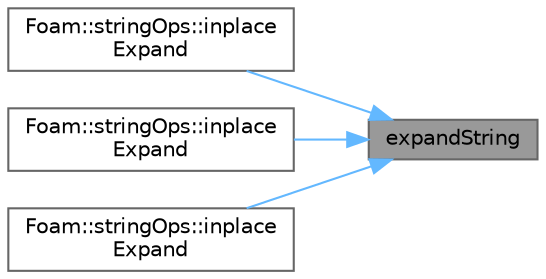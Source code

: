 digraph "expandString"
{
 // LATEX_PDF_SIZE
  bgcolor="transparent";
  edge [fontname=Helvetica,fontsize=10,labelfontname=Helvetica,labelfontsize=10];
  node [fontname=Helvetica,fontsize=10,shape=box,height=0.2,width=0.4];
  rankdir="RL";
  Node1 [id="Node000001",label="expandString",height=0.2,width=0.4,color="gray40", fillcolor="grey60", style="filled", fontcolor="black",tooltip=" "];
  Node1 -> Node2 [id="edge1_Node000001_Node000002",dir="back",color="steelblue1",style="solid",tooltip=" "];
  Node2 [id="Node000002",label="Foam::stringOps::inplace\lExpand",height=0.2,width=0.4,color="grey40", fillcolor="white", style="filled",URL="$namespaceFoam_1_1stringOps.html#a15965d30c40f39d7b696a98157dd1e35",tooltip=" "];
  Node1 -> Node3 [id="edge2_Node000001_Node000003",dir="back",color="steelblue1",style="solid",tooltip=" "];
  Node3 [id="Node000003",label="Foam::stringOps::inplace\lExpand",height=0.2,width=0.4,color="grey40", fillcolor="white", style="filled",URL="$namespaceFoam_1_1stringOps.html#a7241926197e979addf41778898bea3ba",tooltip=" "];
  Node1 -> Node4 [id="edge3_Node000001_Node000004",dir="back",color="steelblue1",style="solid",tooltip=" "];
  Node4 [id="Node000004",label="Foam::stringOps::inplace\lExpand",height=0.2,width=0.4,color="grey40", fillcolor="white", style="filled",URL="$namespaceFoam_1_1stringOps.html#ac6324f6cd08df9206737e05c3283a3f7",tooltip=" "];
}
